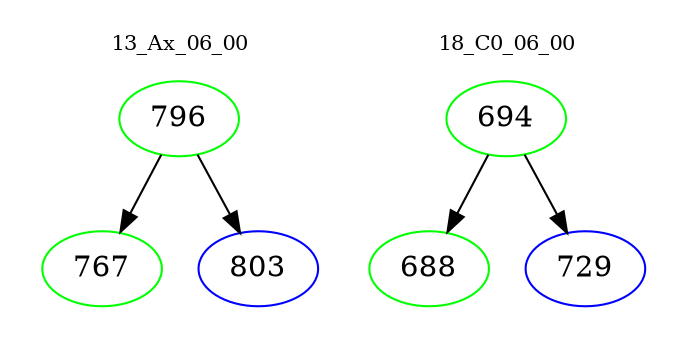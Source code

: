 digraph{
subgraph cluster_0 {
color = white
label = "13_Ax_06_00";
fontsize=10;
T0_796 [label="796", color="green"]
T0_796 -> T0_767 [color="black"]
T0_767 [label="767", color="green"]
T0_796 -> T0_803 [color="black"]
T0_803 [label="803", color="blue"]
}
subgraph cluster_1 {
color = white
label = "18_C0_06_00";
fontsize=10;
T1_694 [label="694", color="green"]
T1_694 -> T1_688 [color="black"]
T1_688 [label="688", color="green"]
T1_694 -> T1_729 [color="black"]
T1_729 [label="729", color="blue"]
}
}
